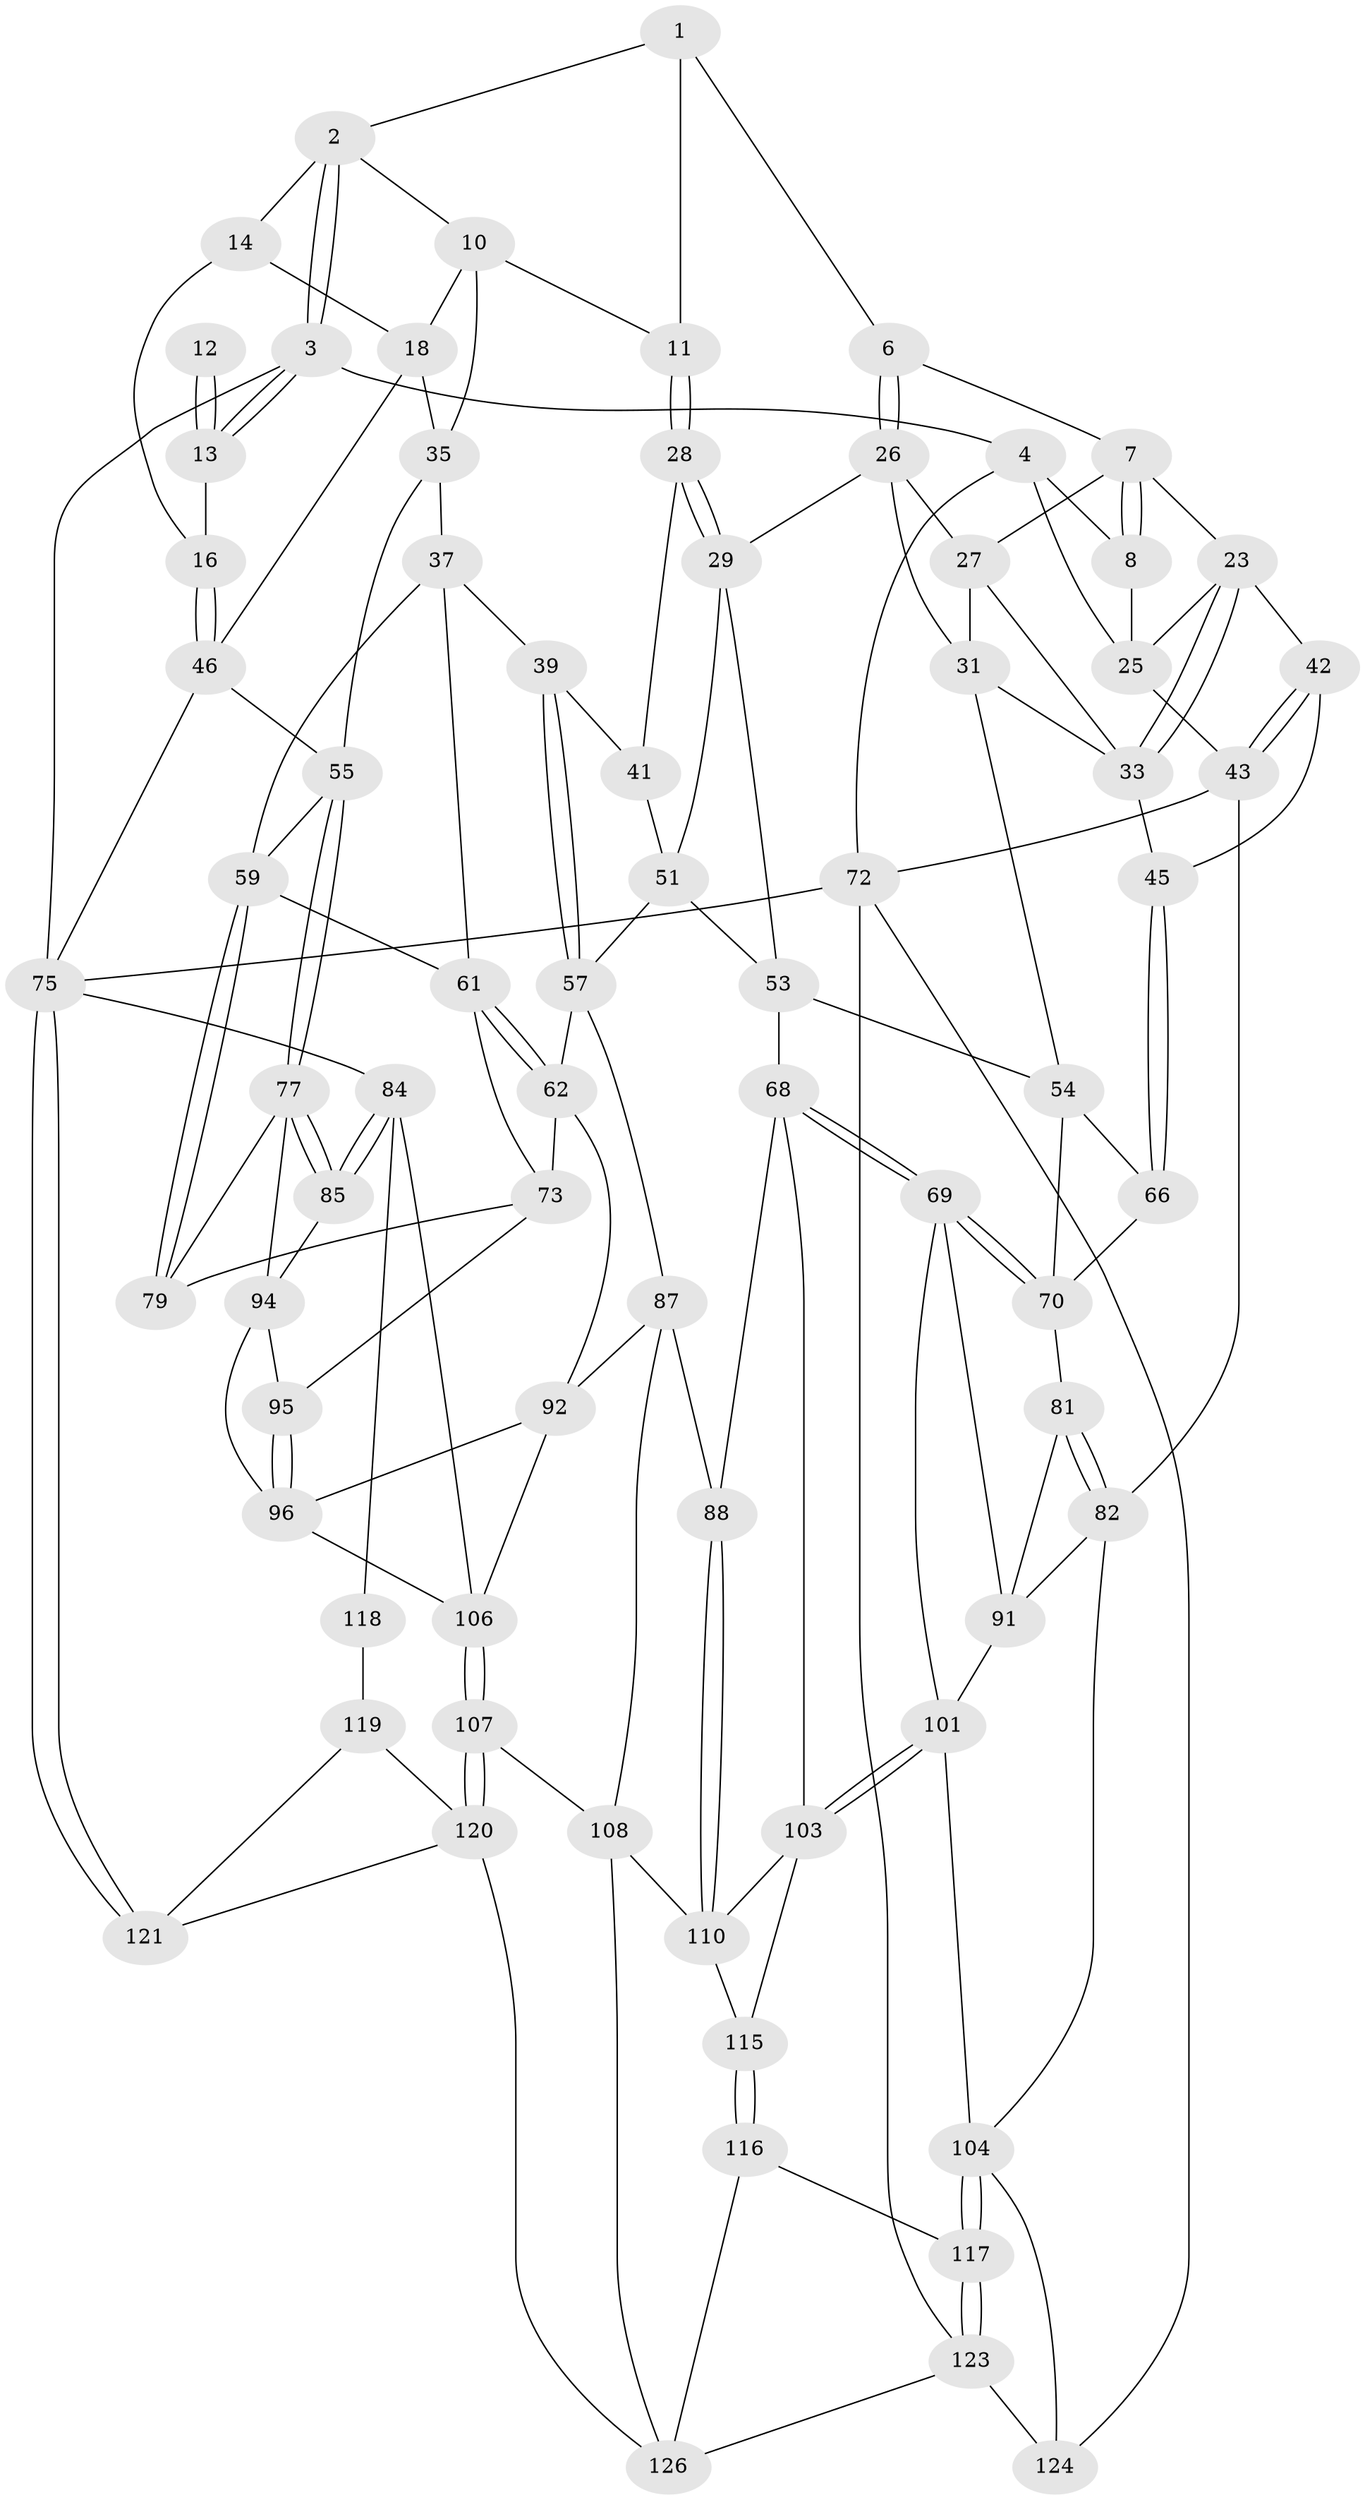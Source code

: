 // Generated by graph-tools (version 1.1) at 2025/24/03/03/25 07:24:35]
// undirected, 75 vertices, 165 edges
graph export_dot {
graph [start="1"]
  node [color=gray90,style=filled];
  1 [pos="+0.4960609476585887+0",super="+5"];
  2 [pos="+0.7333815635014718+0",super="+9"];
  3 [pos="+1+0"];
  4 [pos="+0.1665502940207202+0",super="+21"];
  6 [pos="+0.335422466319619+0.10508739322727932"];
  7 [pos="+0.23128305097423005+0.06531128570524308",super="+22"];
  8 [pos="+0.16990694771867468+0",super="+20"];
  10 [pos="+0.7244916221805293+0.10780251543816395",super="+19"];
  11 [pos="+0.5196238999403571+0.17680167473642255"];
  12 [pos="+0.9331679304793581+0.07061392629985193"];
  13 [pos="+1+0",super="+15"];
  14 [pos="+0.9322866296701413+0.07100654105068882",super="+17"];
  16 [pos="+1+0.22611376958550797"];
  18 [pos="+0.8799190753586655+0.21813162631233432",super="+48"];
  23 [pos="+0.16395523592072603+0.23197381374242998",super="+24"];
  25 [pos="+0.0468656740883151+0.17306603512125454",super="+34"];
  26 [pos="+0.33726711431315026+0.16420851393444308",super="+30"];
  27 [pos="+0.27475927145216866+0.1976076270757073",super="+32"];
  28 [pos="+0.4918643516659592+0.26309828517850053"];
  29 [pos="+0.44992778471406375+0.28496589952689544",super="+52"];
  31 [pos="+0.359667551855576+0.3050796066661753",super="+49"];
  33 [pos="+0.20623214245037522+0.2990480237274582",super="+44"];
  35 [pos="+0.7781238888589582+0.30120166646423685",super="+36"];
  37 [pos="+0.7628814462147977+0.3231936402211846",super="+38"];
  39 [pos="+0.7076587049466572+0.3561646932568808",super="+40"];
  41 [pos="+0.5129656230716428+0.2760790296705281",super="+50"];
  42 [pos="+0.008544886949493092+0.43335483172163364"];
  43 [pos="+0+0.4594644895260844",super="+71"];
  45 [pos="+0.1473424149610008+0.46472874330695896"];
  46 [pos="+1+0.4298153857188371",super="+47"];
  51 [pos="+0.4982218253363851+0.49978111241738216",super="+58"];
  53 [pos="+0.37242901305025644+0.4594730633066523",super="+67"];
  54 [pos="+0.35529540935622866+0.45654669881021187",super="+65"];
  55 [pos="+0.9771291506394684+0.4832123271165695",super="+56"];
  57 [pos="+0.5209897767846282+0.5283964704649595",super="+63"];
  59 [pos="+0.8851758918133608+0.5424539643070905",super="+60"];
  61 [pos="+0.7133794778750371+0.4597847379588824",super="+64"];
  62 [pos="+0.6349491640756769+0.5587609627488196",super="+74"];
  66 [pos="+0.16487839407409463+0.49826275662565545"];
  68 [pos="+0.36374137838425347+0.6247027790146958",super="+89"];
  69 [pos="+0.3415520287586883+0.6150358982033809",super="+90"];
  70 [pos="+0.3144969510047212+0.5761613795149091",super="+80"];
  72 [pos="+0+1",super="+128"];
  73 [pos="+0.7681167636394569+0.6277294016735255",super="+86"];
  75 [pos="+1+1",super="+76"];
  77 [pos="+0.9750481939794867+0.6792410062881145",super="+78"];
  79 [pos="+0.8838654269547547+0.5513617957038749"];
  81 [pos="+0.1554357838072839+0.557857740300806"];
  82 [pos="+0.0858076190012355+0.6662664117532432",super="+83"];
  84 [pos="+1+0.7661701602873546",super="+114"];
  85 [pos="+1+0.7138446722242394"];
  87 [pos="+0.5327364609848161+0.7159848398718114",super="+93"];
  88 [pos="+0.5215594901304997+0.7193759846216533"];
  91 [pos="+0.2306396878389017+0.6667445722620571",super="+100"];
  92 [pos="+0.7134199958479553+0.6788954758349133",super="+97"];
  94 [pos="+0.8508694560639108+0.6676482620191753",super="+98"];
  95 [pos="+0.8211810071740526+0.6564452612580379"];
  96 [pos="+0.7926656532211473+0.7525414759877816",super="+99"];
  101 [pos="+0.24540760978909215+0.7299378026722659",super="+102"];
  103 [pos="+0.33599116007033186+0.7767772237499793",super="+111"];
  104 [pos="+0.17820886282170528+0.8029544044661173",super="+105"];
  106 [pos="+0.6982523510135676+0.8390740408962101",super="+109"];
  107 [pos="+0.6831376067967388+0.8480064780422143"];
  108 [pos="+0.6238080420366073+0.7899544072426467",super="+112"];
  110 [pos="+0.48451822062865313+0.7818295743807604",super="+113"];
  115 [pos="+0.3405159786467689+0.8468789023696235"];
  116 [pos="+0.32799094139227136+0.8728849201593529"];
  117 [pos="+0.2561259748285993+0.8884775669489573"];
  118 [pos="+0.8500182089478663+0.8283131931465709"];
  119 [pos="+0.8059506900116536+0.898841514946073",super="+122"];
  120 [pos="+0.6993289550954443+0.963928846207151",super="+125"];
  121 [pos="+1+1"];
  123 [pos="+0.21982118748219695+0.9345430848958911",super="+129"];
  124 [pos="+0.12502472710056867+0.9042864158456007"];
  126 [pos="+0.5321848199324878+1",super="+127"];
  1 -- 2;
  1 -- 11;
  1 -- 6;
  2 -- 3;
  2 -- 3;
  2 -- 10;
  2 -- 14;
  3 -- 4;
  3 -- 13;
  3 -- 13;
  3 -- 75;
  4 -- 8 [weight=2];
  4 -- 25;
  4 -- 72;
  6 -- 7;
  6 -- 26;
  6 -- 26;
  7 -- 8;
  7 -- 8;
  7 -- 27;
  7 -- 23;
  8 -- 25;
  10 -- 11;
  10 -- 35;
  10 -- 18;
  11 -- 28;
  11 -- 28;
  12 -- 13 [weight=2];
  12 -- 13;
  13 -- 16;
  14 -- 16;
  14 -- 18;
  16 -- 46;
  16 -- 46;
  18 -- 35;
  18 -- 46;
  23 -- 33;
  23 -- 33;
  23 -- 25;
  23 -- 42;
  25 -- 43;
  26 -- 27;
  26 -- 29;
  26 -- 31;
  27 -- 33;
  27 -- 31;
  28 -- 29;
  28 -- 29;
  28 -- 41;
  29 -- 53;
  29 -- 51;
  31 -- 54;
  31 -- 33;
  33 -- 45;
  35 -- 37;
  35 -- 55;
  37 -- 59;
  37 -- 61;
  37 -- 39;
  39 -- 57;
  39 -- 57;
  39 -- 41 [weight=2];
  41 -- 51;
  42 -- 43;
  42 -- 43;
  42 -- 45;
  43 -- 72;
  43 -- 82;
  45 -- 66;
  45 -- 66;
  46 -- 75;
  46 -- 55;
  51 -- 57;
  51 -- 53;
  53 -- 54;
  53 -- 68;
  54 -- 70;
  54 -- 66;
  55 -- 77;
  55 -- 77;
  55 -- 59;
  57 -- 62;
  57 -- 87;
  59 -- 79;
  59 -- 79;
  59 -- 61;
  61 -- 62;
  61 -- 62;
  61 -- 73;
  62 -- 73;
  62 -- 92;
  66 -- 70;
  68 -- 69;
  68 -- 69;
  68 -- 88;
  68 -- 103;
  69 -- 70;
  69 -- 70;
  69 -- 101;
  69 -- 91;
  70 -- 81;
  72 -- 75;
  72 -- 123;
  72 -- 124;
  73 -- 95;
  73 -- 79;
  75 -- 121;
  75 -- 121;
  75 -- 84;
  77 -- 85;
  77 -- 85;
  77 -- 94;
  77 -- 79;
  81 -- 82;
  81 -- 82;
  81 -- 91;
  82 -- 91;
  82 -- 104;
  84 -- 85;
  84 -- 85;
  84 -- 118;
  84 -- 106;
  85 -- 94;
  87 -- 88;
  87 -- 108;
  87 -- 92;
  88 -- 110;
  88 -- 110;
  91 -- 101;
  92 -- 96;
  92 -- 106;
  94 -- 95;
  94 -- 96;
  95 -- 96;
  95 -- 96;
  96 -- 106;
  101 -- 103;
  101 -- 103;
  101 -- 104;
  103 -- 115;
  103 -- 110;
  104 -- 117;
  104 -- 117;
  104 -- 124;
  106 -- 107;
  106 -- 107;
  107 -- 108;
  107 -- 120;
  107 -- 120;
  108 -- 126;
  108 -- 110;
  110 -- 115;
  115 -- 116;
  115 -- 116;
  116 -- 117;
  116 -- 126;
  117 -- 123;
  117 -- 123;
  118 -- 119 [weight=2];
  119 -- 120;
  119 -- 121;
  120 -- 121;
  120 -- 126;
  123 -- 124;
  123 -- 126;
}

